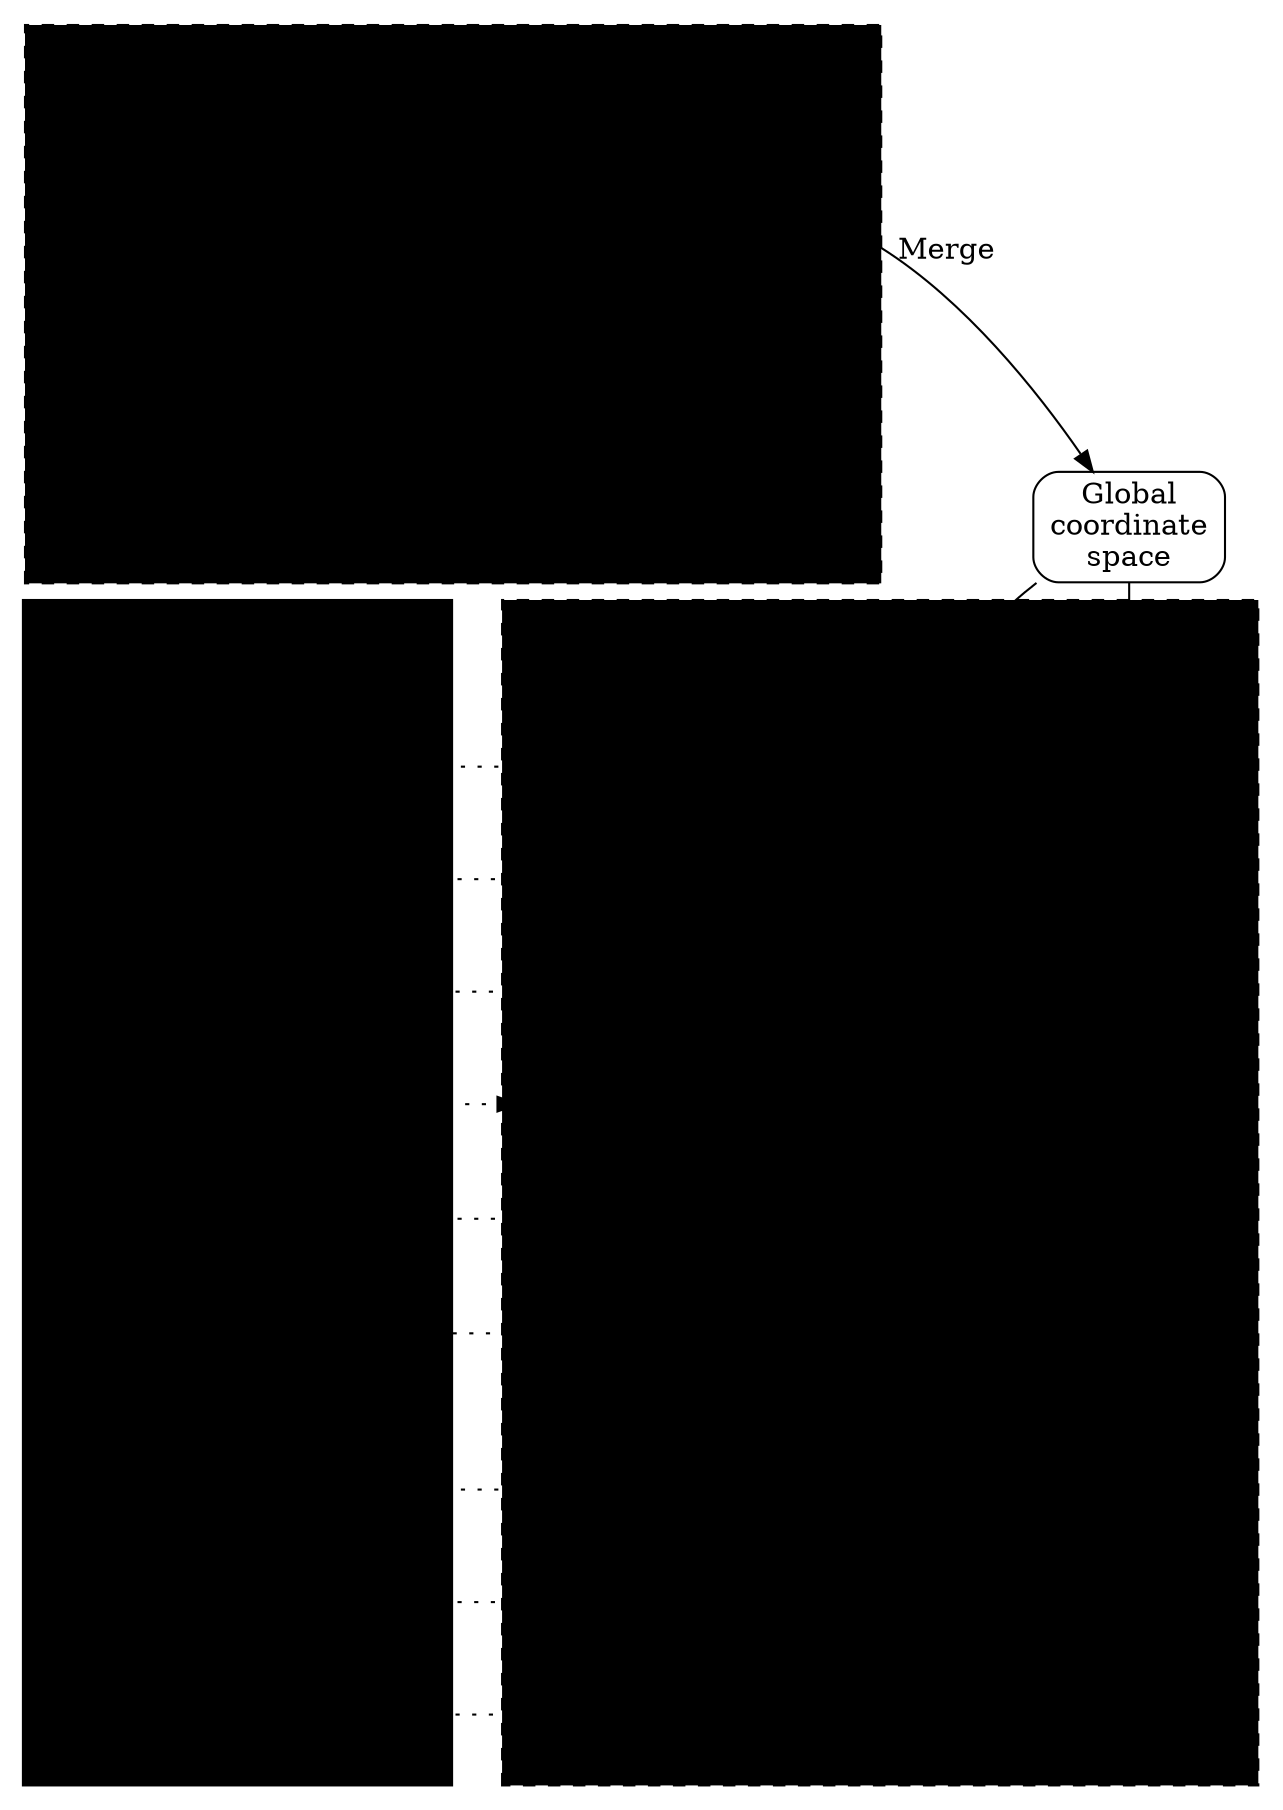 digraph coordinate_spaces {
  newrank = true;
  outputorder = "edgesfirst";
  compound = true;

  node [
    style="rounded"
    shape=rect
  ]

  edge [
  ]

  graph [
    rankdir = LR
    fillcolor = "var(--md-default-fg-color--lightest)"
    style="solid,filled"
  ]
  {
    rank=same;
    projection_view_space cross_section_view_space global_space
  }

  subgraph cluster_layer {
    label = <Layer <i>i</i>>

    subgraph cluster_datasource {
      label = <Data source <i>j</i>>

      { rank=same;  

        datasource_space [
          label="Coordinate space"
            href="#data-source-coordinate-space"
        ]

        datasource_transform [
        label = "Coordinate transform"
          href="#data-source-coordinate-transform"
        ]

      }
      style="filled,dashed"
    }

    {
      rank = same;

      subgraph cluster_layer_space {
        label = "Coordinate space"

        layer_global_dims [
          label="Global dimensions"
        ]
        layer_local_dims [
          label="Local dimensions"
        ]
        layer_channel_dims [
           label="Channel dimensions"
        ]
      }

      layer_position [
        label = "Local position"
      ]
    }

    datasource_space -> datasource_transform
    datasource_transform -> layer_local_dims [
      lhead="cluster_layer_space"
    ]
    style="filled,dashed"
  }

  global_space [
    label="Global\ncoordinate\nspace"
  ]

  layer_global_dims -> global_space [
    label="Merge"
  ]

  subgraph cluster_globalcamera {
    label = "Global camera parameters"

    subgraph cluster_globalcamera_cross_section {

      label = "Cross-section"

      global_cross_section_orientation [
        label = "Orientation"
      ]                           

      global_cross_section_scale [
        label = "Scale"
      ]
      global_cross_section_depth [
        label = "Depth bounds"
      ]
    }

    global_center_position [
      label = "Center position"
    ]

    global_display_dimensions [
      label = "Display dimensions"
    ]

    global_relative_display_scales [
      label = "Relative\ndisplay scales"
    ]

    subgraph cluster_globalcamera_projection {

      label = "3-d projection"

      global_projection_orientation [
        label = "Orientation"
      ]                           

      global_projection_scale [
        label = "Scale"
      ]

      global_projection_depth [
        label = "Depth bounds"
      ]
    }
  }

  subgraph cluster_layergroupviewer {
    label = <Layer group viewer <i>k</i>>

    layergroupviewer_center_position [
      label = "Center position"
    ]

    layergroupviewer_display_dimensions [
      label = "Display dimensions"
    ]

    layergroupviewer_relative_display_scales [
      label = "Relative\ndisplay scales"
    ]

    subgraph cluster_layergroupviewer_cross_section {
      label = "Cross-section views"

      layergroupviewer_cross_section_orientation [
        label = "Orientation"
      ]                           

      layergroupviewer_cross_section_scale [
        label = "Scale"
      ]
      layergroupviewer_cross_section_depth [
        label = "Depth bounds"
      ]
      cross_section_view_space [
        label = "View\ncoordinate\nspace"
      ]
    }

    subgraph cluster_layergroupviewer_projection {
      label = "3-d projection view"

      layergroupviewer_projection_orientation [
        label = "Orientation"
      ]                           

      layergroupviewer_projection_scale [
        label = "Scale"
      ]

      layergroupviewer_projection_depth [
        label = "Depth bounds"
      ]

      projection_view_space [
        label = "View\ncoordinate\nspace"
      ]

    }

    { layergroupviewer_display_dimensions,
      layergroupviewer_relative_display_scales,
      layergroupviewer_center_position,
      layergroupviewer_cross_section_depth,
      layergroupviewer_cross_section_scale,
      layergroupviewer_cross_section_orientation } -> cross_section_view_space

    { layergroupviewer_display_dimensions,
      layergroupviewer_relative_display_scales,
      layergroupviewer_center_position,
      layergroupviewer_projection_depth,
      layergroupviewer_projection_scale,
      layergroupviewer_projection_orientation } -> projection_view_space
    style="filled,dashed"
  }

  {
    edge [
      style=dotted
    ]
    global_center_position -> layergroupviewer_center_position
    global_cross_section_orientation -> layergroupviewer_cross_section_orientation
    global_cross_section_scale -> layergroupviewer_cross_section_scale
    global_cross_section_depth -> layergroupviewer_cross_section_depth
    global_projection_orientation -> layergroupviewer_projection_orientation
    global_projection_scale -> layergroupviewer_projection_scale
    global_projection_depth -> layergroupviewer_projection_depth
    global_display_dimensions -> layergroupviewer_display_dimensions
    global_relative_display_scales -> layergroupviewer_relative_display_scales
  }

  global_space -> {cross_section_view_space,projection_view_space}
}
